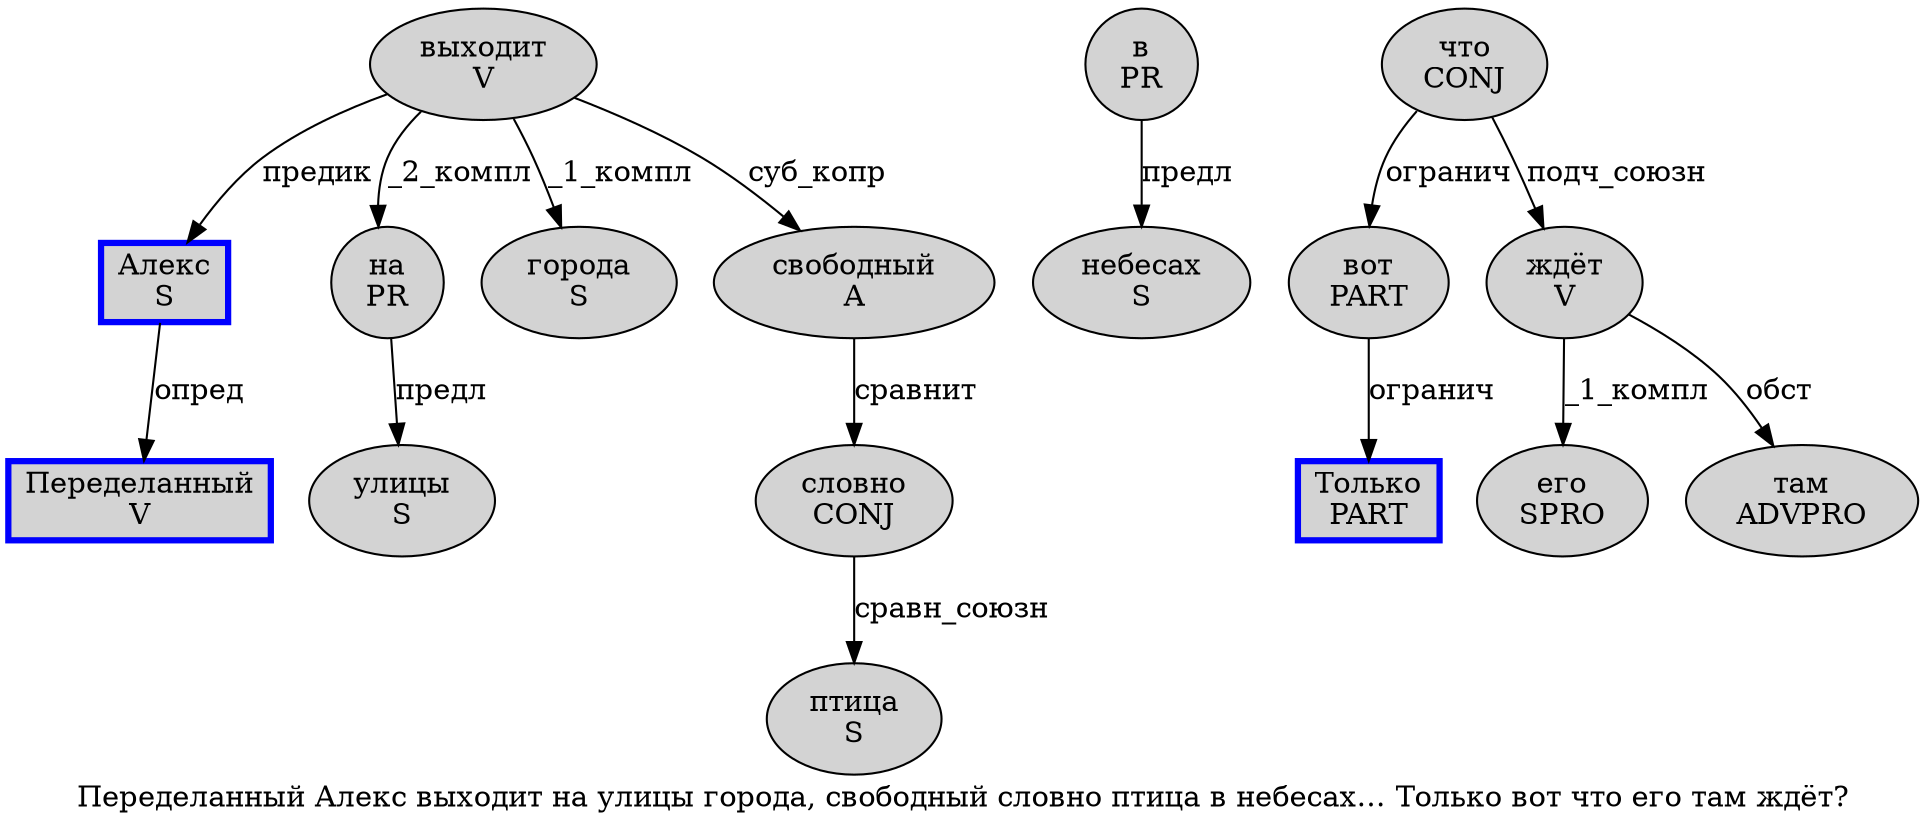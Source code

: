 digraph SENTENCE_3979 {
	graph [label="Переделанный Алекс выходит на улицы города, свободный словно птица в небесах… Только вот что его там ждёт?"]
	node [style=filled]
		0 [label="Переделанный
V" color=blue fillcolor=lightgray penwidth=3 shape=box]
		1 [label="Алекс
S" color=blue fillcolor=lightgray penwidth=3 shape=box]
		2 [label="выходит
V" color="" fillcolor=lightgray penwidth=1 shape=ellipse]
		3 [label="на
PR" color="" fillcolor=lightgray penwidth=1 shape=ellipse]
		4 [label="улицы
S" color="" fillcolor=lightgray penwidth=1 shape=ellipse]
		5 [label="города
S" color="" fillcolor=lightgray penwidth=1 shape=ellipse]
		7 [label="свободный
A" color="" fillcolor=lightgray penwidth=1 shape=ellipse]
		8 [label="словно
CONJ" color="" fillcolor=lightgray penwidth=1 shape=ellipse]
		9 [label="птица
S" color="" fillcolor=lightgray penwidth=1 shape=ellipse]
		10 [label="в
PR" color="" fillcolor=lightgray penwidth=1 shape=ellipse]
		11 [label="небесах
S" color="" fillcolor=lightgray penwidth=1 shape=ellipse]
		13 [label="Только
PART" color=blue fillcolor=lightgray penwidth=3 shape=box]
		14 [label="вот
PART" color="" fillcolor=lightgray penwidth=1 shape=ellipse]
		15 [label="что
CONJ" color="" fillcolor=lightgray penwidth=1 shape=ellipse]
		16 [label="его
SPRO" color="" fillcolor=lightgray penwidth=1 shape=ellipse]
		17 [label="там
ADVPRO" color="" fillcolor=lightgray penwidth=1 shape=ellipse]
		18 [label="ждёт
V" color="" fillcolor=lightgray penwidth=1 shape=ellipse]
			8 -> 9 [label="сравн_союзн"]
			1 -> 0 [label="опред"]
			14 -> 13 [label="огранич"]
			3 -> 4 [label="предл"]
			15 -> 14 [label="огранич"]
			15 -> 18 [label="подч_союзн"]
			2 -> 1 [label="предик"]
			2 -> 3 [label="_2_компл"]
			2 -> 5 [label="_1_компл"]
			2 -> 7 [label="суб_копр"]
			10 -> 11 [label="предл"]
			7 -> 8 [label="сравнит"]
			18 -> 16 [label="_1_компл"]
			18 -> 17 [label="обст"]
}